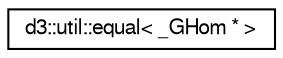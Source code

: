 digraph "Graphical Class Hierarchy"
{
  edge [fontname="FreeSans",fontsize="10",labelfontname="FreeSans",labelfontsize="10"];
  node [fontname="FreeSans",fontsize="10",shape=record];
  rankdir="LR";
  Node1 [label="d3::util::equal\< _GHom * \>",height=0.2,width=0.4,color="black", fillcolor="white", style="filled",URL="$structd3_1_1util_1_1equal_3_01__GHom_01_5_01_4.html"];
}
